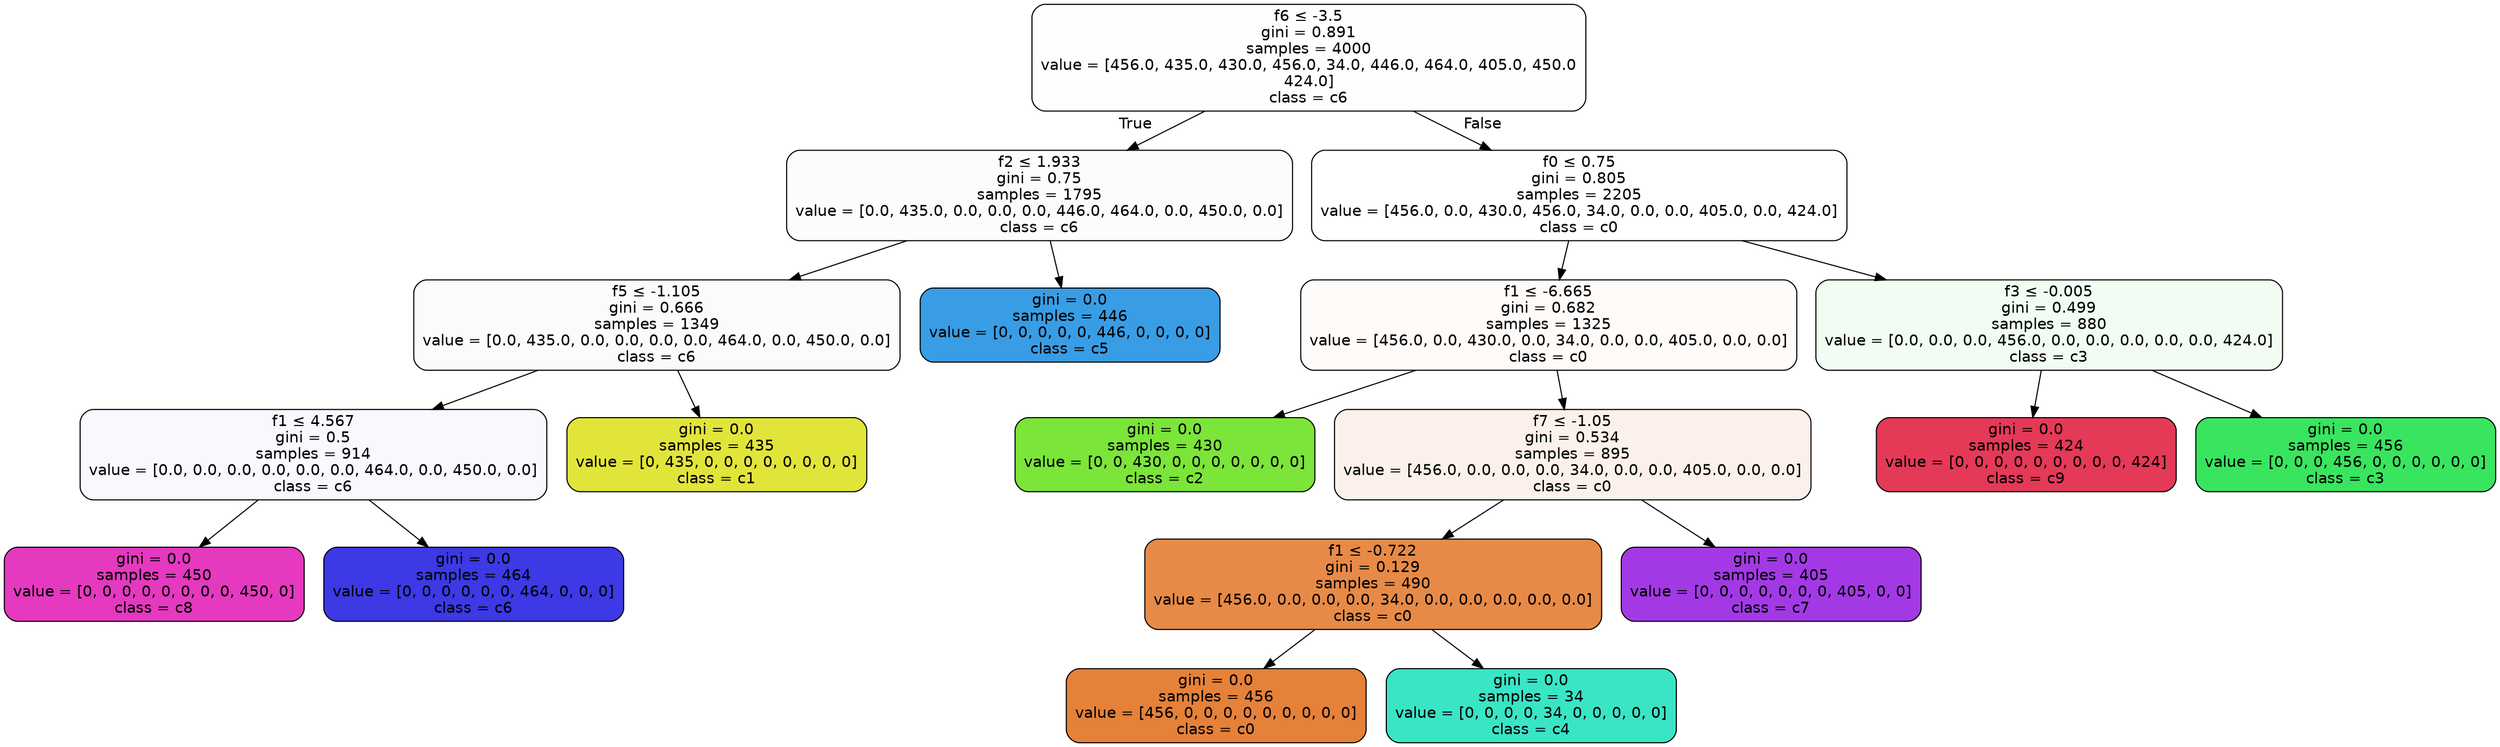 digraph Tree {
node [shape=box, style="filled, rounded", color="black", fontname=helvetica] ;
edge [fontname=helvetica] ;
0 [label=<f6 &le; -3.5<br/>gini = 0.891<br/>samples = 4000<br/>value = [456.0, 435.0, 430.0, 456.0, 34.0, 446.0, 464.0, 405.0, 450.0<br/>424.0]<br/>class = c6>, fillcolor="#3c39e501"] ;
1 [label=<f2 &le; 1.933<br/>gini = 0.75<br/>samples = 1795<br/>value = [0.0, 435.0, 0.0, 0.0, 0.0, 446.0, 464.0, 0.0, 450.0, 0.0]<br/>class = c6>, fillcolor="#3c39e503"] ;
0 -> 1 [labeldistance=2.5, labelangle=45, headlabel="True"] ;
2 [label=<f5 &le; -1.105<br/>gini = 0.666<br/>samples = 1349<br/>value = [0.0, 435.0, 0.0, 0.0, 0.0, 0.0, 464.0, 0.0, 450.0, 0.0]<br/>class = c6>, fillcolor="#3c39e504"] ;
1 -> 2 ;
3 [label=<f1 &le; 4.567<br/>gini = 0.5<br/>samples = 914<br/>value = [0.0, 0.0, 0.0, 0.0, 0.0, 0.0, 464.0, 0.0, 450.0, 0.0]<br/>class = c6>, fillcolor="#3c39e508"] ;
2 -> 3 ;
4 [label=<gini = 0.0<br/>samples = 450<br/>value = [0, 0, 0, 0, 0, 0, 0, 0, 450, 0]<br/>class = c8>, fillcolor="#e539c0ff"] ;
3 -> 4 ;
5 [label=<gini = 0.0<br/>samples = 464<br/>value = [0, 0, 0, 0, 0, 0, 464, 0, 0, 0]<br/>class = c6>, fillcolor="#3c39e5ff"] ;
3 -> 5 ;
6 [label=<gini = 0.0<br/>samples = 435<br/>value = [0, 435, 0, 0, 0, 0, 0, 0, 0, 0]<br/>class = c1>, fillcolor="#e2e539ff"] ;
2 -> 6 ;
7 [label=<gini = 0.0<br/>samples = 446<br/>value = [0, 0, 0, 0, 0, 446, 0, 0, 0, 0]<br/>class = c5>, fillcolor="#399de5ff"] ;
1 -> 7 ;
8 [label=<f0 &le; 0.75<br/>gini = 0.805<br/>samples = 2205<br/>value = [456.0, 0.0, 430.0, 456.0, 34.0, 0.0, 0.0, 405.0, 0.0, 424.0]<br/>class = c0>, fillcolor="#e5813900"] ;
0 -> 8 [labeldistance=2.5, labelangle=-45, headlabel="False"] ;
9 [label=<f1 &le; -6.665<br/>gini = 0.682<br/>samples = 1325<br/>value = [456.0, 0.0, 430.0, 0.0, 34.0, 0.0, 0.0, 405.0, 0.0, 0.0]<br/>class = c0>, fillcolor="#e5813907"] ;
8 -> 9 ;
10 [label=<gini = 0.0<br/>samples = 430<br/>value = [0, 0, 430, 0, 0, 0, 0, 0, 0, 0]<br/>class = c2>, fillcolor="#7be539ff"] ;
9 -> 10 ;
11 [label=<f7 &le; -1.05<br/>gini = 0.534<br/>samples = 895<br/>value = [456.0, 0.0, 0.0, 0.0, 34.0, 0.0, 0.0, 405.0, 0.0, 0.0]<br/>class = c0>, fillcolor="#e581391b"] ;
9 -> 11 ;
12 [label=<f1 &le; -0.722<br/>gini = 0.129<br/>samples = 490<br/>value = [456.0, 0.0, 0.0, 0.0, 34.0, 0.0, 0.0, 0.0, 0.0, 0.0]<br/>class = c0>, fillcolor="#e58139ec"] ;
11 -> 12 ;
13 [label=<gini = 0.0<br/>samples = 456<br/>value = [456, 0, 0, 0, 0, 0, 0, 0, 0, 0]<br/>class = c0>, fillcolor="#e58139ff"] ;
12 -> 13 ;
14 [label=<gini = 0.0<br/>samples = 34<br/>value = [0, 0, 0, 0, 34, 0, 0, 0, 0, 0]<br/>class = c4>, fillcolor="#39e5c5ff"] ;
12 -> 14 ;
15 [label=<gini = 0.0<br/>samples = 405<br/>value = [0, 0, 0, 0, 0, 0, 0, 405, 0, 0]<br/>class = c7>, fillcolor="#a339e5ff"] ;
11 -> 15 ;
16 [label=<f3 &le; -0.005<br/>gini = 0.499<br/>samples = 880<br/>value = [0.0, 0.0, 0.0, 456.0, 0.0, 0.0, 0.0, 0.0, 0.0, 424.0]<br/>class = c3>, fillcolor="#39e55e12"] ;
8 -> 16 ;
17 [label=<gini = 0.0<br/>samples = 424<br/>value = [0, 0, 0, 0, 0, 0, 0, 0, 0, 424]<br/>class = c9>, fillcolor="#e53958ff"] ;
16 -> 17 ;
18 [label=<gini = 0.0<br/>samples = 456<br/>value = [0, 0, 0, 456, 0, 0, 0, 0, 0, 0]<br/>class = c3>, fillcolor="#39e55eff"] ;
16 -> 18 ;
}
